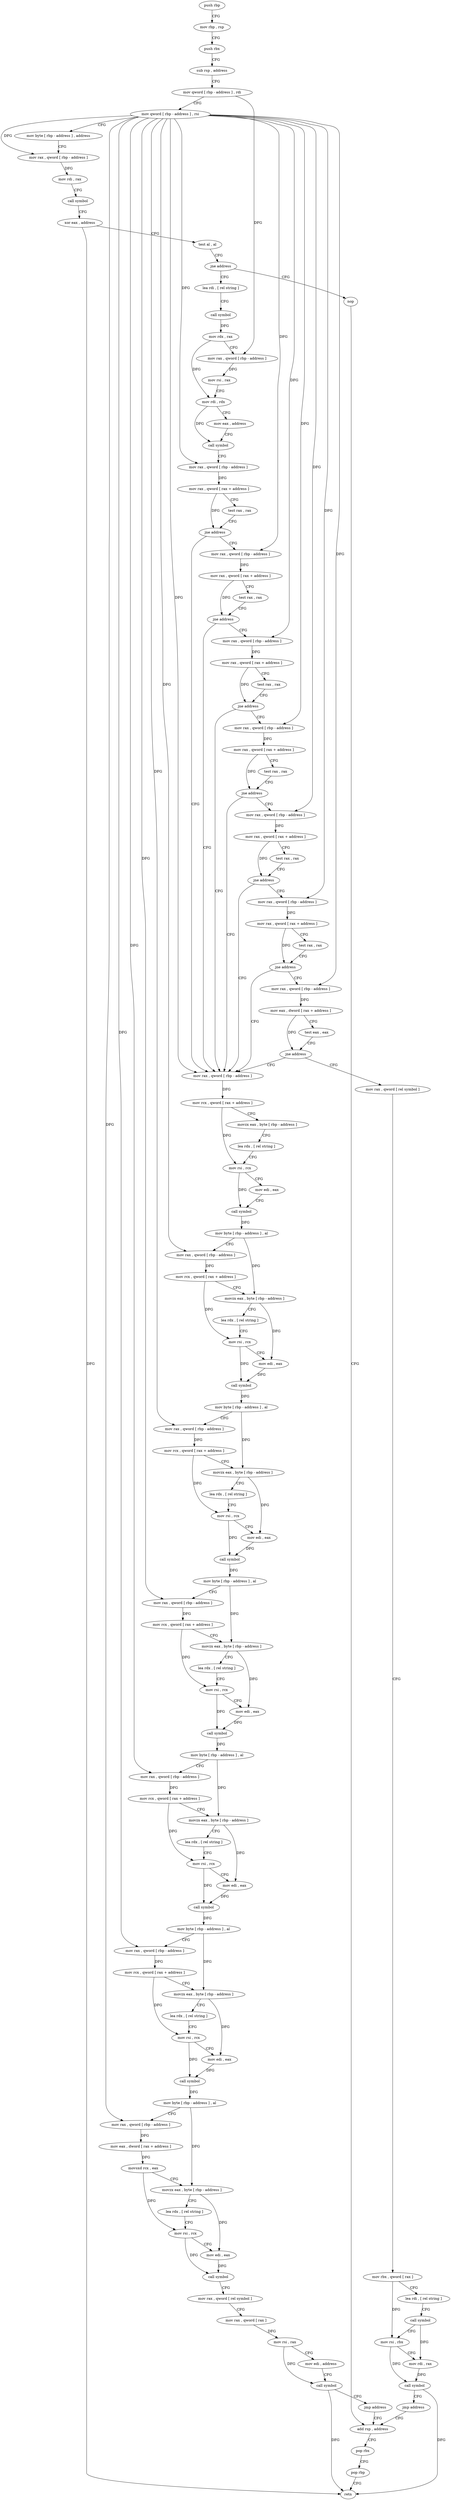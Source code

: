 digraph "func" {
"250221" [label = "push rbp" ]
"250222" [label = "mov rbp , rsp" ]
"250225" [label = "push rbx" ]
"250226" [label = "sub rsp , address" ]
"250230" [label = "mov qword [ rbp - address ] , rdi" ]
"250234" [label = "mov qword [ rbp - address ] , rsi" ]
"250238" [label = "mov byte [ rbp - address ] , address" ]
"250242" [label = "mov rax , qword [ rbp - address ]" ]
"250246" [label = "mov rdi , rax" ]
"250249" [label = "call symbol" ]
"250254" [label = "xor eax , address" ]
"250257" [label = "test al , al" ]
"250259" [label = "jne address" ]
"250699" [label = "nop" ]
"250265" [label = "lea rdi , [ rel string ]" ]
"250700" [label = "add rsp , address" ]
"250272" [label = "call symbol" ]
"250277" [label = "mov rdx , rax" ]
"250280" [label = "mov rax , qword [ rbp - address ]" ]
"250284" [label = "mov rsi , rax" ]
"250287" [label = "mov rdi , rdx" ]
"250290" [label = "mov eax , address" ]
"250295" [label = "call symbol" ]
"250300" [label = "mov rax , qword [ rbp - address ]" ]
"250304" [label = "mov rax , qword [ rax + address ]" ]
"250308" [label = "test rax , rax" ]
"250311" [label = "jne address" ]
"250439" [label = "mov rax , qword [ rbp - address ]" ]
"250313" [label = "mov rax , qword [ rbp - address ]" ]
"250443" [label = "mov rcx , qword [ rax + address ]" ]
"250447" [label = "movzx eax , byte [ rbp - address ]" ]
"250451" [label = "lea rdx , [ rel string ]" ]
"250458" [label = "mov rsi , rcx" ]
"250461" [label = "mov edi , eax" ]
"250463" [label = "call symbol" ]
"250468" [label = "mov byte [ rbp - address ] , al" ]
"250471" [label = "mov rax , qword [ rbp - address ]" ]
"250475" [label = "mov rcx , qword [ rax + address ]" ]
"250479" [label = "movzx eax , byte [ rbp - address ]" ]
"250483" [label = "lea rdx , [ rel string ]" ]
"250490" [label = "mov rsi , rcx" ]
"250493" [label = "mov edi , eax" ]
"250495" [label = "call symbol" ]
"250500" [label = "mov byte [ rbp - address ] , al" ]
"250503" [label = "mov rax , qword [ rbp - address ]" ]
"250507" [label = "mov rcx , qword [ rax + address ]" ]
"250511" [label = "movzx eax , byte [ rbp - address ]" ]
"250515" [label = "lea rdx , [ rel string ]" ]
"250522" [label = "mov rsi , rcx" ]
"250525" [label = "mov edi , eax" ]
"250527" [label = "call symbol" ]
"250532" [label = "mov byte [ rbp - address ] , al" ]
"250535" [label = "mov rax , qword [ rbp - address ]" ]
"250539" [label = "mov rcx , qword [ rax + address ]" ]
"250546" [label = "movzx eax , byte [ rbp - address ]" ]
"250550" [label = "lea rdx , [ rel string ]" ]
"250557" [label = "mov rsi , rcx" ]
"250560" [label = "mov edi , eax" ]
"250562" [label = "call symbol" ]
"250567" [label = "mov byte [ rbp - address ] , al" ]
"250570" [label = "mov rax , qword [ rbp - address ]" ]
"250574" [label = "mov rcx , qword [ rax + address ]" ]
"250581" [label = "movzx eax , byte [ rbp - address ]" ]
"250585" [label = "lea rdx , [ rel string ]" ]
"250592" [label = "mov rsi , rcx" ]
"250595" [label = "mov edi , eax" ]
"250597" [label = "call symbol" ]
"250602" [label = "mov byte [ rbp - address ] , al" ]
"250605" [label = "mov rax , qword [ rbp - address ]" ]
"250609" [label = "mov rcx , qword [ rax + address ]" ]
"250616" [label = "movzx eax , byte [ rbp - address ]" ]
"250620" [label = "lea rdx , [ rel string ]" ]
"250627" [label = "mov rsi , rcx" ]
"250630" [label = "mov edi , eax" ]
"250632" [label = "call symbol" ]
"250637" [label = "mov byte [ rbp - address ] , al" ]
"250640" [label = "mov rax , qword [ rbp - address ]" ]
"250644" [label = "mov eax , dword [ rax + address ]" ]
"250650" [label = "movsxd rcx , eax" ]
"250653" [label = "movzx eax , byte [ rbp - address ]" ]
"250657" [label = "lea rdx , [ rel string ]" ]
"250664" [label = "mov rsi , rcx" ]
"250667" [label = "mov edi , eax" ]
"250669" [label = "call symbol" ]
"250674" [label = "mov rax , qword [ rel symbol ]" ]
"250681" [label = "mov rax , qword [ rax ]" ]
"250684" [label = "mov rsi , rax" ]
"250687" [label = "mov edi , address" ]
"250692" [label = "call symbol" ]
"250697" [label = "jmp address" ]
"250317" [label = "mov rax , qword [ rax + address ]" ]
"250321" [label = "test rax , rax" ]
"250324" [label = "jne address" ]
"250326" [label = "mov rax , qword [ rbp - address ]" ]
"250704" [label = "pop rbx" ]
"250705" [label = "pop rbp" ]
"250706" [label = "retn" ]
"250330" [label = "mov rax , qword [ rax + address ]" ]
"250334" [label = "test rax , rax" ]
"250337" [label = "jne address" ]
"250339" [label = "mov rax , qword [ rbp - address ]" ]
"250343" [label = "mov rax , qword [ rax + address ]" ]
"250350" [label = "test rax , rax" ]
"250353" [label = "jne address" ]
"250355" [label = "mov rax , qword [ rbp - address ]" ]
"250359" [label = "mov rax , qword [ rax + address ]" ]
"250366" [label = "test rax , rax" ]
"250369" [label = "jne address" ]
"250371" [label = "mov rax , qword [ rbp - address ]" ]
"250375" [label = "mov rax , qword [ rax + address ]" ]
"250382" [label = "test rax , rax" ]
"250385" [label = "jne address" ]
"250387" [label = "mov rax , qword [ rbp - address ]" ]
"250391" [label = "mov eax , dword [ rax + address ]" ]
"250397" [label = "test eax , eax" ]
"250399" [label = "jne address" ]
"250401" [label = "mov rax , qword [ rel symbol ]" ]
"250408" [label = "mov rbx , qword [ rax ]" ]
"250411" [label = "lea rdi , [ rel string ]" ]
"250418" [label = "call symbol" ]
"250423" [label = "mov rsi , rbx" ]
"250426" [label = "mov rdi , rax" ]
"250429" [label = "call symbol" ]
"250434" [label = "jmp address" ]
"250221" -> "250222" [ label = "CFG" ]
"250222" -> "250225" [ label = "CFG" ]
"250225" -> "250226" [ label = "CFG" ]
"250226" -> "250230" [ label = "CFG" ]
"250230" -> "250234" [ label = "CFG" ]
"250230" -> "250280" [ label = "DFG" ]
"250234" -> "250238" [ label = "CFG" ]
"250234" -> "250242" [ label = "DFG" ]
"250234" -> "250300" [ label = "DFG" ]
"250234" -> "250439" [ label = "DFG" ]
"250234" -> "250471" [ label = "DFG" ]
"250234" -> "250503" [ label = "DFG" ]
"250234" -> "250535" [ label = "DFG" ]
"250234" -> "250570" [ label = "DFG" ]
"250234" -> "250605" [ label = "DFG" ]
"250234" -> "250640" [ label = "DFG" ]
"250234" -> "250313" [ label = "DFG" ]
"250234" -> "250326" [ label = "DFG" ]
"250234" -> "250339" [ label = "DFG" ]
"250234" -> "250355" [ label = "DFG" ]
"250234" -> "250371" [ label = "DFG" ]
"250234" -> "250387" [ label = "DFG" ]
"250238" -> "250242" [ label = "CFG" ]
"250242" -> "250246" [ label = "DFG" ]
"250246" -> "250249" [ label = "CFG" ]
"250249" -> "250254" [ label = "CFG" ]
"250254" -> "250257" [ label = "CFG" ]
"250254" -> "250706" [ label = "DFG" ]
"250257" -> "250259" [ label = "CFG" ]
"250259" -> "250699" [ label = "CFG" ]
"250259" -> "250265" [ label = "CFG" ]
"250699" -> "250700" [ label = "CFG" ]
"250265" -> "250272" [ label = "CFG" ]
"250700" -> "250704" [ label = "CFG" ]
"250272" -> "250277" [ label = "DFG" ]
"250277" -> "250280" [ label = "CFG" ]
"250277" -> "250287" [ label = "DFG" ]
"250280" -> "250284" [ label = "DFG" ]
"250284" -> "250287" [ label = "CFG" ]
"250287" -> "250290" [ label = "CFG" ]
"250287" -> "250295" [ label = "DFG" ]
"250290" -> "250295" [ label = "CFG" ]
"250295" -> "250300" [ label = "CFG" ]
"250300" -> "250304" [ label = "DFG" ]
"250304" -> "250308" [ label = "CFG" ]
"250304" -> "250311" [ label = "DFG" ]
"250308" -> "250311" [ label = "CFG" ]
"250311" -> "250439" [ label = "CFG" ]
"250311" -> "250313" [ label = "CFG" ]
"250439" -> "250443" [ label = "DFG" ]
"250313" -> "250317" [ label = "DFG" ]
"250443" -> "250447" [ label = "CFG" ]
"250443" -> "250458" [ label = "DFG" ]
"250447" -> "250451" [ label = "CFG" ]
"250451" -> "250458" [ label = "CFG" ]
"250458" -> "250461" [ label = "CFG" ]
"250458" -> "250463" [ label = "DFG" ]
"250461" -> "250463" [ label = "CFG" ]
"250463" -> "250468" [ label = "DFG" ]
"250468" -> "250471" [ label = "CFG" ]
"250468" -> "250479" [ label = "DFG" ]
"250471" -> "250475" [ label = "DFG" ]
"250475" -> "250479" [ label = "CFG" ]
"250475" -> "250490" [ label = "DFG" ]
"250479" -> "250483" [ label = "CFG" ]
"250479" -> "250493" [ label = "DFG" ]
"250483" -> "250490" [ label = "CFG" ]
"250490" -> "250493" [ label = "CFG" ]
"250490" -> "250495" [ label = "DFG" ]
"250493" -> "250495" [ label = "DFG" ]
"250495" -> "250500" [ label = "DFG" ]
"250500" -> "250503" [ label = "CFG" ]
"250500" -> "250511" [ label = "DFG" ]
"250503" -> "250507" [ label = "DFG" ]
"250507" -> "250511" [ label = "CFG" ]
"250507" -> "250522" [ label = "DFG" ]
"250511" -> "250515" [ label = "CFG" ]
"250511" -> "250525" [ label = "DFG" ]
"250515" -> "250522" [ label = "CFG" ]
"250522" -> "250525" [ label = "CFG" ]
"250522" -> "250527" [ label = "DFG" ]
"250525" -> "250527" [ label = "DFG" ]
"250527" -> "250532" [ label = "DFG" ]
"250532" -> "250535" [ label = "CFG" ]
"250532" -> "250546" [ label = "DFG" ]
"250535" -> "250539" [ label = "DFG" ]
"250539" -> "250546" [ label = "CFG" ]
"250539" -> "250557" [ label = "DFG" ]
"250546" -> "250550" [ label = "CFG" ]
"250546" -> "250560" [ label = "DFG" ]
"250550" -> "250557" [ label = "CFG" ]
"250557" -> "250560" [ label = "CFG" ]
"250557" -> "250562" [ label = "DFG" ]
"250560" -> "250562" [ label = "DFG" ]
"250562" -> "250567" [ label = "DFG" ]
"250567" -> "250570" [ label = "CFG" ]
"250567" -> "250581" [ label = "DFG" ]
"250570" -> "250574" [ label = "DFG" ]
"250574" -> "250581" [ label = "CFG" ]
"250574" -> "250592" [ label = "DFG" ]
"250581" -> "250585" [ label = "CFG" ]
"250581" -> "250595" [ label = "DFG" ]
"250585" -> "250592" [ label = "CFG" ]
"250592" -> "250595" [ label = "CFG" ]
"250592" -> "250597" [ label = "DFG" ]
"250595" -> "250597" [ label = "DFG" ]
"250597" -> "250602" [ label = "DFG" ]
"250602" -> "250605" [ label = "CFG" ]
"250602" -> "250616" [ label = "DFG" ]
"250605" -> "250609" [ label = "DFG" ]
"250609" -> "250616" [ label = "CFG" ]
"250609" -> "250627" [ label = "DFG" ]
"250616" -> "250620" [ label = "CFG" ]
"250616" -> "250630" [ label = "DFG" ]
"250620" -> "250627" [ label = "CFG" ]
"250627" -> "250630" [ label = "CFG" ]
"250627" -> "250632" [ label = "DFG" ]
"250630" -> "250632" [ label = "DFG" ]
"250632" -> "250637" [ label = "DFG" ]
"250637" -> "250640" [ label = "CFG" ]
"250637" -> "250653" [ label = "DFG" ]
"250640" -> "250644" [ label = "DFG" ]
"250644" -> "250650" [ label = "DFG" ]
"250650" -> "250653" [ label = "CFG" ]
"250650" -> "250664" [ label = "DFG" ]
"250653" -> "250657" [ label = "CFG" ]
"250653" -> "250667" [ label = "DFG" ]
"250657" -> "250664" [ label = "CFG" ]
"250664" -> "250667" [ label = "CFG" ]
"250664" -> "250669" [ label = "DFG" ]
"250667" -> "250669" [ label = "DFG" ]
"250669" -> "250674" [ label = "CFG" ]
"250674" -> "250681" [ label = "CFG" ]
"250681" -> "250684" [ label = "DFG" ]
"250684" -> "250687" [ label = "CFG" ]
"250684" -> "250692" [ label = "DFG" ]
"250687" -> "250692" [ label = "CFG" ]
"250692" -> "250697" [ label = "CFG" ]
"250692" -> "250706" [ label = "DFG" ]
"250697" -> "250700" [ label = "CFG" ]
"250317" -> "250321" [ label = "CFG" ]
"250317" -> "250324" [ label = "DFG" ]
"250321" -> "250324" [ label = "CFG" ]
"250324" -> "250439" [ label = "CFG" ]
"250324" -> "250326" [ label = "CFG" ]
"250326" -> "250330" [ label = "DFG" ]
"250704" -> "250705" [ label = "CFG" ]
"250705" -> "250706" [ label = "CFG" ]
"250330" -> "250334" [ label = "CFG" ]
"250330" -> "250337" [ label = "DFG" ]
"250334" -> "250337" [ label = "CFG" ]
"250337" -> "250439" [ label = "CFG" ]
"250337" -> "250339" [ label = "CFG" ]
"250339" -> "250343" [ label = "DFG" ]
"250343" -> "250350" [ label = "CFG" ]
"250343" -> "250353" [ label = "DFG" ]
"250350" -> "250353" [ label = "CFG" ]
"250353" -> "250439" [ label = "CFG" ]
"250353" -> "250355" [ label = "CFG" ]
"250355" -> "250359" [ label = "DFG" ]
"250359" -> "250366" [ label = "CFG" ]
"250359" -> "250369" [ label = "DFG" ]
"250366" -> "250369" [ label = "CFG" ]
"250369" -> "250439" [ label = "CFG" ]
"250369" -> "250371" [ label = "CFG" ]
"250371" -> "250375" [ label = "DFG" ]
"250375" -> "250382" [ label = "CFG" ]
"250375" -> "250385" [ label = "DFG" ]
"250382" -> "250385" [ label = "CFG" ]
"250385" -> "250439" [ label = "CFG" ]
"250385" -> "250387" [ label = "CFG" ]
"250387" -> "250391" [ label = "DFG" ]
"250391" -> "250397" [ label = "CFG" ]
"250391" -> "250399" [ label = "DFG" ]
"250397" -> "250399" [ label = "CFG" ]
"250399" -> "250439" [ label = "CFG" ]
"250399" -> "250401" [ label = "CFG" ]
"250401" -> "250408" [ label = "CFG" ]
"250408" -> "250411" [ label = "CFG" ]
"250408" -> "250423" [ label = "DFG" ]
"250411" -> "250418" [ label = "CFG" ]
"250418" -> "250423" [ label = "CFG" ]
"250418" -> "250426" [ label = "DFG" ]
"250423" -> "250426" [ label = "CFG" ]
"250423" -> "250429" [ label = "DFG" ]
"250426" -> "250429" [ label = "DFG" ]
"250429" -> "250434" [ label = "CFG" ]
"250429" -> "250706" [ label = "DFG" ]
"250434" -> "250700" [ label = "CFG" ]
}
